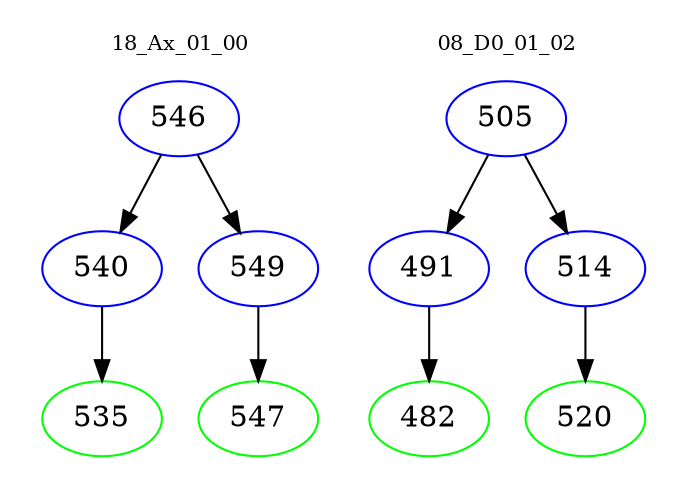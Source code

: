 digraph{
subgraph cluster_0 {
color = white
label = "18_Ax_01_00";
fontsize=10;
T0_546 [label="546", color="blue"]
T0_546 -> T0_540 [color="black"]
T0_540 [label="540", color="blue"]
T0_540 -> T0_535 [color="black"]
T0_535 [label="535", color="green"]
T0_546 -> T0_549 [color="black"]
T0_549 [label="549", color="blue"]
T0_549 -> T0_547 [color="black"]
T0_547 [label="547", color="green"]
}
subgraph cluster_1 {
color = white
label = "08_D0_01_02";
fontsize=10;
T1_505 [label="505", color="blue"]
T1_505 -> T1_491 [color="black"]
T1_491 [label="491", color="blue"]
T1_491 -> T1_482 [color="black"]
T1_482 [label="482", color="green"]
T1_505 -> T1_514 [color="black"]
T1_514 [label="514", color="blue"]
T1_514 -> T1_520 [color="black"]
T1_520 [label="520", color="green"]
}
}
